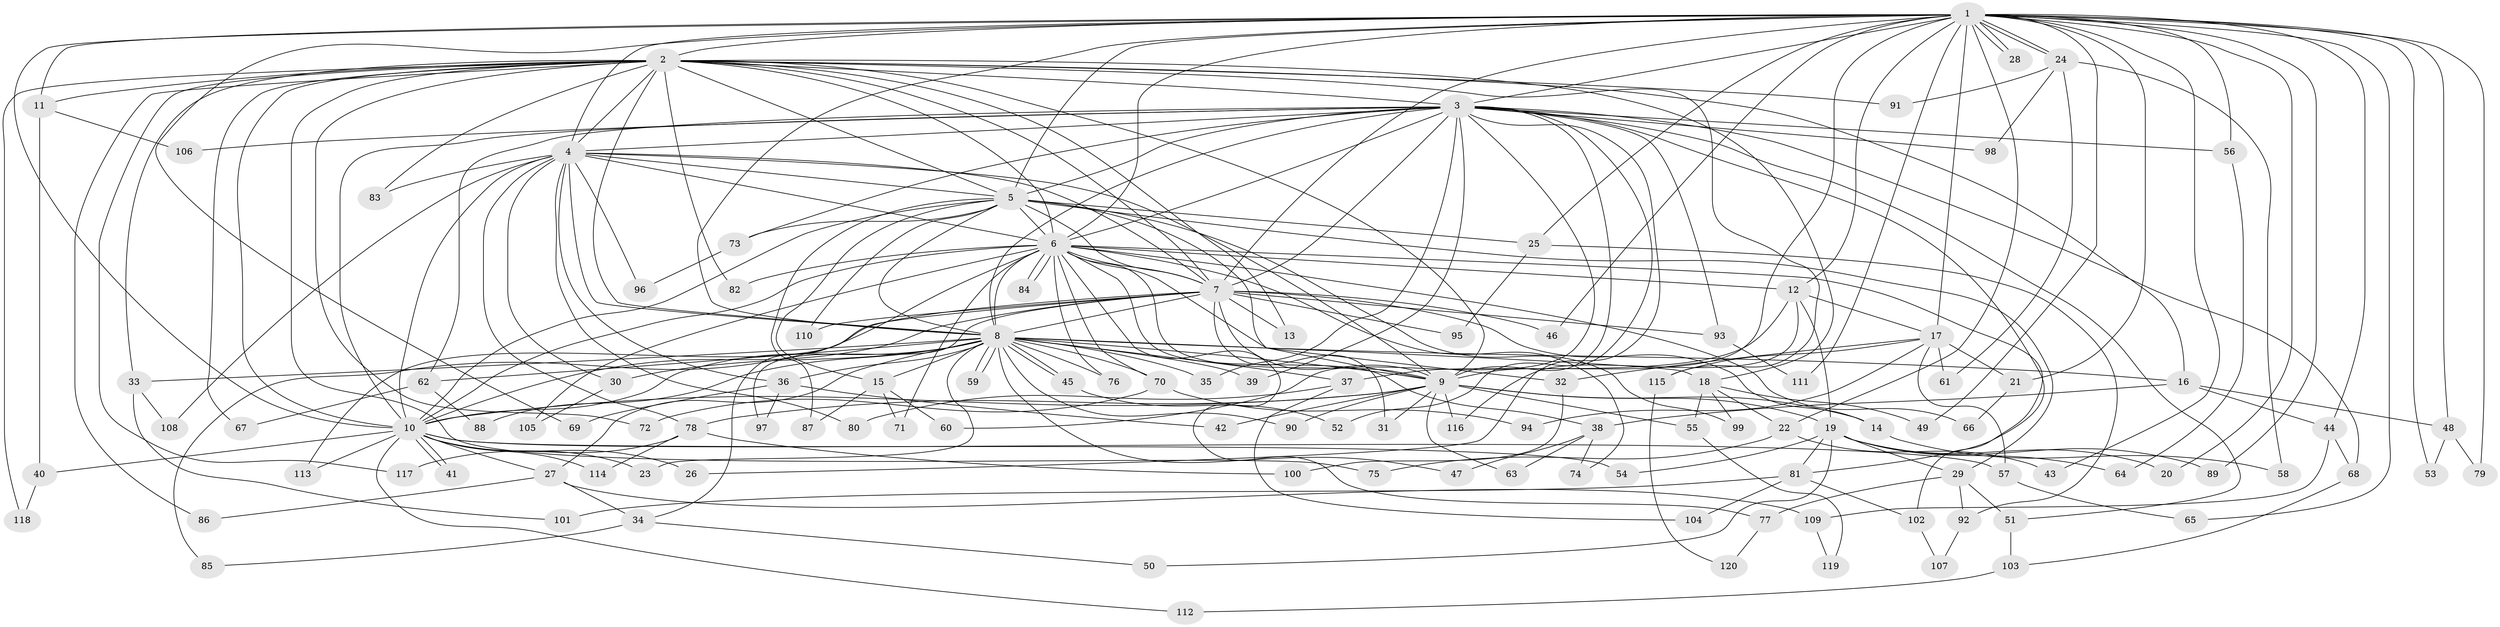 // coarse degree distribution, {32: 0.010869565217391304, 30: 0.010869565217391304, 22: 0.010869565217391304, 15: 0.03260869565217391, 21: 0.010869565217391304, 17: 0.010869565217391304, 27: 0.010869565217391304, 4: 0.10869565217391304, 6: 0.010869565217391304, 2: 0.532608695652174, 5: 0.06521739130434782, 9: 0.010869565217391304, 7: 0.010869565217391304, 12: 0.010869565217391304, 3: 0.14130434782608695, 1: 0.010869565217391304}
// Generated by graph-tools (version 1.1) at 2025/41/03/06/25 10:41:43]
// undirected, 120 vertices, 265 edges
graph export_dot {
graph [start="1"]
  node [color=gray90,style=filled];
  1;
  2;
  3;
  4;
  5;
  6;
  7;
  8;
  9;
  10;
  11;
  12;
  13;
  14;
  15;
  16;
  17;
  18;
  19;
  20;
  21;
  22;
  23;
  24;
  25;
  26;
  27;
  28;
  29;
  30;
  31;
  32;
  33;
  34;
  35;
  36;
  37;
  38;
  39;
  40;
  41;
  42;
  43;
  44;
  45;
  46;
  47;
  48;
  49;
  50;
  51;
  52;
  53;
  54;
  55;
  56;
  57;
  58;
  59;
  60;
  61;
  62;
  63;
  64;
  65;
  66;
  67;
  68;
  69;
  70;
  71;
  72;
  73;
  74;
  75;
  76;
  77;
  78;
  79;
  80;
  81;
  82;
  83;
  84;
  85;
  86;
  87;
  88;
  89;
  90;
  91;
  92;
  93;
  94;
  95;
  96;
  97;
  98;
  99;
  100;
  101;
  102;
  103;
  104;
  105;
  106;
  107;
  108;
  109;
  110;
  111;
  112;
  113;
  114;
  115;
  116;
  117;
  118;
  119;
  120;
  1 -- 2;
  1 -- 3;
  1 -- 4;
  1 -- 5;
  1 -- 6;
  1 -- 7;
  1 -- 8;
  1 -- 9;
  1 -- 10;
  1 -- 11;
  1 -- 12;
  1 -- 17;
  1 -- 20;
  1 -- 21;
  1 -- 22;
  1 -- 24;
  1 -- 24;
  1 -- 25;
  1 -- 28;
  1 -- 28;
  1 -- 43;
  1 -- 44;
  1 -- 46;
  1 -- 48;
  1 -- 49;
  1 -- 53;
  1 -- 56;
  1 -- 65;
  1 -- 69;
  1 -- 79;
  1 -- 89;
  1 -- 111;
  2 -- 3;
  2 -- 4;
  2 -- 5;
  2 -- 6;
  2 -- 7;
  2 -- 8;
  2 -- 9;
  2 -- 10;
  2 -- 11;
  2 -- 13;
  2 -- 16;
  2 -- 18;
  2 -- 33;
  2 -- 67;
  2 -- 72;
  2 -- 75;
  2 -- 82;
  2 -- 83;
  2 -- 86;
  2 -- 91;
  2 -- 115;
  2 -- 117;
  2 -- 118;
  3 -- 4;
  3 -- 5;
  3 -- 6;
  3 -- 7;
  3 -- 8;
  3 -- 9;
  3 -- 10;
  3 -- 26;
  3 -- 35;
  3 -- 39;
  3 -- 51;
  3 -- 52;
  3 -- 56;
  3 -- 60;
  3 -- 62;
  3 -- 68;
  3 -- 73;
  3 -- 81;
  3 -- 93;
  3 -- 98;
  3 -- 106;
  4 -- 5;
  4 -- 6;
  4 -- 7;
  4 -- 8;
  4 -- 9;
  4 -- 10;
  4 -- 30;
  4 -- 36;
  4 -- 78;
  4 -- 80;
  4 -- 83;
  4 -- 96;
  4 -- 108;
  5 -- 6;
  5 -- 7;
  5 -- 8;
  5 -- 9;
  5 -- 10;
  5 -- 15;
  5 -- 25;
  5 -- 29;
  5 -- 73;
  5 -- 87;
  5 -- 99;
  5 -- 110;
  6 -- 7;
  6 -- 8;
  6 -- 9;
  6 -- 10;
  6 -- 12;
  6 -- 32;
  6 -- 34;
  6 -- 38;
  6 -- 66;
  6 -- 70;
  6 -- 71;
  6 -- 74;
  6 -- 76;
  6 -- 77;
  6 -- 82;
  6 -- 84;
  6 -- 84;
  6 -- 102;
  6 -- 105;
  7 -- 8;
  7 -- 9;
  7 -- 10;
  7 -- 13;
  7 -- 14;
  7 -- 31;
  7 -- 46;
  7 -- 85;
  7 -- 93;
  7 -- 95;
  7 -- 97;
  7 -- 110;
  7 -- 113;
  8 -- 9;
  8 -- 10;
  8 -- 15;
  8 -- 16;
  8 -- 18;
  8 -- 23;
  8 -- 27;
  8 -- 30;
  8 -- 33;
  8 -- 35;
  8 -- 36;
  8 -- 37;
  8 -- 39;
  8 -- 45;
  8 -- 45;
  8 -- 47;
  8 -- 59;
  8 -- 59;
  8 -- 62;
  8 -- 70;
  8 -- 76;
  8 -- 88;
  8 -- 90;
  9 -- 10;
  9 -- 14;
  9 -- 19;
  9 -- 31;
  9 -- 42;
  9 -- 55;
  9 -- 63;
  9 -- 78;
  9 -- 90;
  9 -- 116;
  10 -- 23;
  10 -- 26;
  10 -- 27;
  10 -- 40;
  10 -- 41;
  10 -- 41;
  10 -- 54;
  10 -- 57;
  10 -- 112;
  10 -- 113;
  10 -- 114;
  11 -- 40;
  11 -- 106;
  12 -- 17;
  12 -- 19;
  12 -- 37;
  12 -- 116;
  14 -- 58;
  15 -- 60;
  15 -- 71;
  15 -- 87;
  16 -- 38;
  16 -- 44;
  16 -- 48;
  17 -- 21;
  17 -- 32;
  17 -- 57;
  17 -- 61;
  17 -- 94;
  17 -- 115;
  18 -- 22;
  18 -- 49;
  18 -- 55;
  18 -- 99;
  19 -- 20;
  19 -- 29;
  19 -- 50;
  19 -- 54;
  19 -- 64;
  19 -- 81;
  19 -- 89;
  21 -- 66;
  22 -- 43;
  22 -- 75;
  24 -- 58;
  24 -- 61;
  24 -- 91;
  24 -- 98;
  25 -- 92;
  25 -- 95;
  27 -- 34;
  27 -- 86;
  27 -- 109;
  29 -- 51;
  29 -- 77;
  29 -- 92;
  30 -- 105;
  32 -- 100;
  33 -- 101;
  33 -- 108;
  34 -- 50;
  34 -- 85;
  36 -- 42;
  36 -- 69;
  36 -- 97;
  37 -- 80;
  37 -- 104;
  38 -- 47;
  38 -- 63;
  38 -- 74;
  40 -- 118;
  44 -- 68;
  44 -- 109;
  45 -- 52;
  48 -- 53;
  48 -- 79;
  51 -- 103;
  55 -- 119;
  56 -- 64;
  57 -- 65;
  62 -- 67;
  62 -- 88;
  68 -- 103;
  70 -- 72;
  70 -- 94;
  73 -- 96;
  77 -- 120;
  78 -- 100;
  78 -- 114;
  78 -- 117;
  81 -- 101;
  81 -- 102;
  81 -- 104;
  92 -- 107;
  93 -- 111;
  102 -- 107;
  103 -- 112;
  109 -- 119;
  115 -- 120;
}
